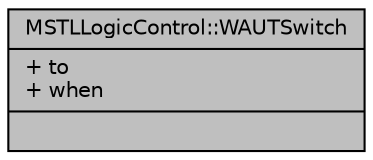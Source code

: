 digraph "MSTLLogicControl::WAUTSwitch"
{
  edge [fontname="Helvetica",fontsize="10",labelfontname="Helvetica",labelfontsize="10"];
  node [fontname="Helvetica",fontsize="10",shape=record];
  Node1 [label="{MSTLLogicControl::WAUTSwitch\n|+ to\l+ when\l|}",height=0.2,width=0.4,color="black", fillcolor="grey75", style="filled", fontcolor="black"];
}
